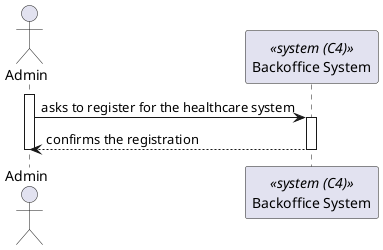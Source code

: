 @startuml

actor Admin as "Admin"
participant SYS as "Backoffice System" <<system (C4)>>

activate Admin 
Admin -> SYS : asks to register for the healthcare system
activate SYS 
SYS --> Admin : confirms the registration

deactivate SYS
deactivate Admin
@enduml